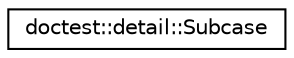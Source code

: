 digraph "Graphical Class Hierarchy"
{
 // LATEX_PDF_SIZE
  edge [fontname="Helvetica",fontsize="10",labelfontname="Helvetica",labelfontsize="10"];
  node [fontname="Helvetica",fontsize="10",shape=record];
  rankdir="LR";
  Node0 [label="doctest::detail::Subcase",height=0.2,width=0.4,color="black", fillcolor="white", style="filled",URL="$structdoctest_1_1detail_1_1_subcase.html",tooltip=" "];
}
